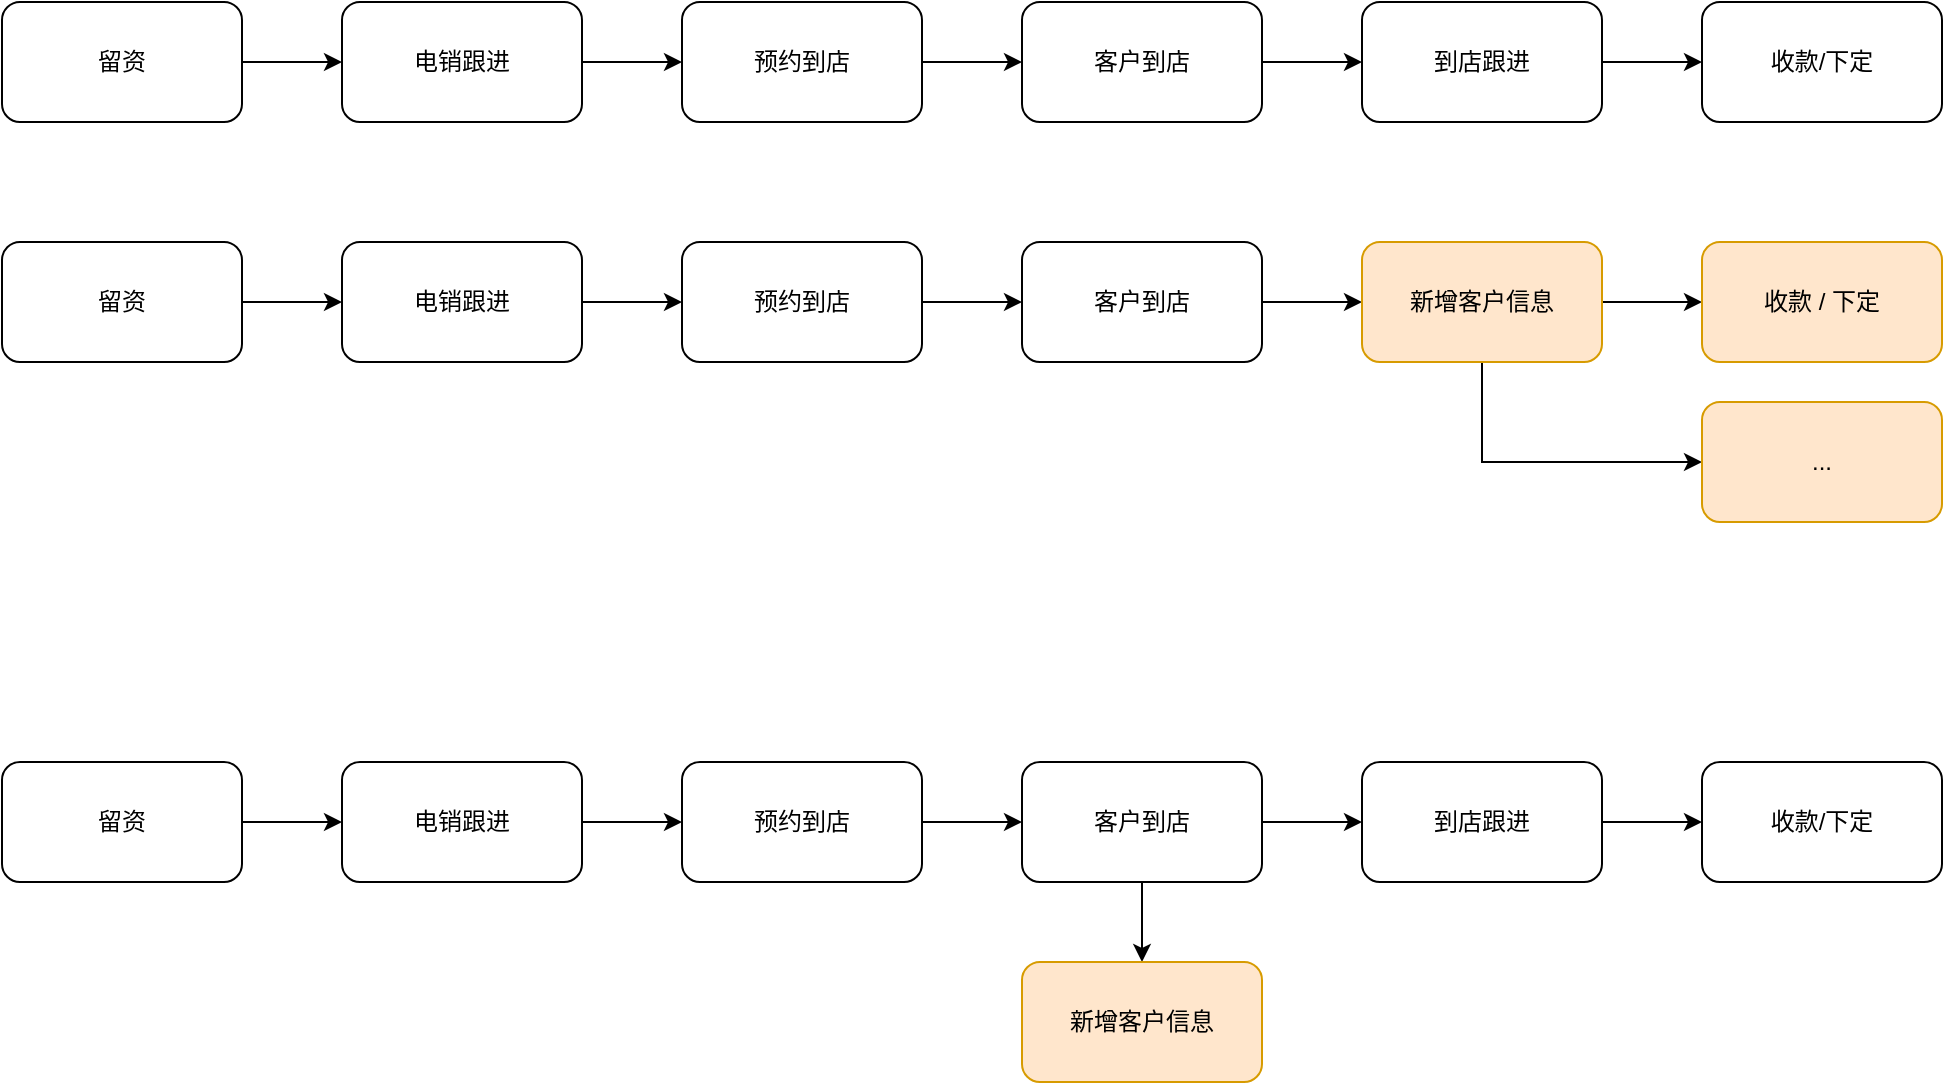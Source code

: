 <mxfile version="24.7.16">
  <diagram name="第 1 页" id="JM9GKxQx6SH2l0nmLLbk">
    <mxGraphModel dx="1434" dy="699" grid="1" gridSize="10" guides="1" tooltips="1" connect="1" arrows="1" fold="1" page="1" pageScale="1" pageWidth="827" pageHeight="1169" math="0" shadow="0">
      <root>
        <mxCell id="0" />
        <mxCell id="1" parent="0" />
        <mxCell id="dsJO9_RZdQ1BCROlyklF-7" style="edgeStyle=orthogonalEdgeStyle;rounded=0;orthogonalLoop=1;jettySize=auto;html=1;exitX=1;exitY=0.5;exitDx=0;exitDy=0;entryX=0;entryY=0.5;entryDx=0;entryDy=0;" edge="1" parent="1" source="dsJO9_RZdQ1BCROlyklF-1" target="dsJO9_RZdQ1BCROlyklF-2">
          <mxGeometry relative="1" as="geometry" />
        </mxCell>
        <mxCell id="dsJO9_RZdQ1BCROlyklF-1" value="留资" style="rounded=1;whiteSpace=wrap;html=1;" vertex="1" parent="1">
          <mxGeometry x="60" y="90" width="120" height="60" as="geometry" />
        </mxCell>
        <mxCell id="dsJO9_RZdQ1BCROlyklF-8" style="edgeStyle=orthogonalEdgeStyle;rounded=0;orthogonalLoop=1;jettySize=auto;html=1;exitX=1;exitY=0.5;exitDx=0;exitDy=0;entryX=0;entryY=0.5;entryDx=0;entryDy=0;" edge="1" parent="1" source="dsJO9_RZdQ1BCROlyklF-2" target="dsJO9_RZdQ1BCROlyklF-3">
          <mxGeometry relative="1" as="geometry" />
        </mxCell>
        <mxCell id="dsJO9_RZdQ1BCROlyklF-2" value="电销跟进" style="rounded=1;whiteSpace=wrap;html=1;" vertex="1" parent="1">
          <mxGeometry x="230" y="90" width="120" height="60" as="geometry" />
        </mxCell>
        <mxCell id="dsJO9_RZdQ1BCROlyklF-9" style="edgeStyle=orthogonalEdgeStyle;rounded=0;orthogonalLoop=1;jettySize=auto;html=1;exitX=1;exitY=0.5;exitDx=0;exitDy=0;entryX=0;entryY=0.5;entryDx=0;entryDy=0;" edge="1" parent="1" source="dsJO9_RZdQ1BCROlyklF-3" target="dsJO9_RZdQ1BCROlyklF-4">
          <mxGeometry relative="1" as="geometry" />
        </mxCell>
        <mxCell id="dsJO9_RZdQ1BCROlyklF-3" value="预约到店" style="rounded=1;whiteSpace=wrap;html=1;" vertex="1" parent="1">
          <mxGeometry x="400" y="90" width="120" height="60" as="geometry" />
        </mxCell>
        <mxCell id="dsJO9_RZdQ1BCROlyklF-10" style="edgeStyle=orthogonalEdgeStyle;rounded=0;orthogonalLoop=1;jettySize=auto;html=1;exitX=1;exitY=0.5;exitDx=0;exitDy=0;entryX=0;entryY=0.5;entryDx=0;entryDy=0;" edge="1" parent="1" source="dsJO9_RZdQ1BCROlyklF-4" target="dsJO9_RZdQ1BCROlyklF-5">
          <mxGeometry relative="1" as="geometry" />
        </mxCell>
        <mxCell id="dsJO9_RZdQ1BCROlyklF-4" value="客户到店" style="rounded=1;whiteSpace=wrap;html=1;" vertex="1" parent="1">
          <mxGeometry x="570" y="90" width="120" height="60" as="geometry" />
        </mxCell>
        <mxCell id="dsJO9_RZdQ1BCROlyklF-11" style="edgeStyle=orthogonalEdgeStyle;rounded=0;orthogonalLoop=1;jettySize=auto;html=1;exitX=1;exitY=0.5;exitDx=0;exitDy=0;entryX=0;entryY=0.5;entryDx=0;entryDy=0;" edge="1" parent="1" source="dsJO9_RZdQ1BCROlyklF-5" target="dsJO9_RZdQ1BCROlyklF-6">
          <mxGeometry relative="1" as="geometry" />
        </mxCell>
        <mxCell id="dsJO9_RZdQ1BCROlyklF-5" value="到店跟进" style="rounded=1;whiteSpace=wrap;html=1;" vertex="1" parent="1">
          <mxGeometry x="740" y="90" width="120" height="60" as="geometry" />
        </mxCell>
        <mxCell id="dsJO9_RZdQ1BCROlyklF-6" value="收款/下定" style="rounded=1;whiteSpace=wrap;html=1;" vertex="1" parent="1">
          <mxGeometry x="910" y="90" width="120" height="60" as="geometry" />
        </mxCell>
        <mxCell id="dsJO9_RZdQ1BCROlyklF-12" style="edgeStyle=orthogonalEdgeStyle;rounded=0;orthogonalLoop=1;jettySize=auto;html=1;exitX=1;exitY=0.5;exitDx=0;exitDy=0;entryX=0;entryY=0.5;entryDx=0;entryDy=0;" edge="1" parent="1" source="dsJO9_RZdQ1BCROlyklF-13" target="dsJO9_RZdQ1BCROlyklF-15">
          <mxGeometry relative="1" as="geometry" />
        </mxCell>
        <mxCell id="dsJO9_RZdQ1BCROlyklF-13" value="留资" style="rounded=1;whiteSpace=wrap;html=1;" vertex="1" parent="1">
          <mxGeometry x="60" y="210" width="120" height="60" as="geometry" />
        </mxCell>
        <mxCell id="dsJO9_RZdQ1BCROlyklF-14" style="edgeStyle=orthogonalEdgeStyle;rounded=0;orthogonalLoop=1;jettySize=auto;html=1;exitX=1;exitY=0.5;exitDx=0;exitDy=0;entryX=0;entryY=0.5;entryDx=0;entryDy=0;" edge="1" parent="1" source="dsJO9_RZdQ1BCROlyklF-15" target="dsJO9_RZdQ1BCROlyklF-17">
          <mxGeometry relative="1" as="geometry" />
        </mxCell>
        <mxCell id="dsJO9_RZdQ1BCROlyklF-15" value="电销跟进" style="rounded=1;whiteSpace=wrap;html=1;" vertex="1" parent="1">
          <mxGeometry x="230" y="210" width="120" height="60" as="geometry" />
        </mxCell>
        <mxCell id="dsJO9_RZdQ1BCROlyklF-16" style="edgeStyle=orthogonalEdgeStyle;rounded=0;orthogonalLoop=1;jettySize=auto;html=1;exitX=1;exitY=0.5;exitDx=0;exitDy=0;entryX=0;entryY=0.5;entryDx=0;entryDy=0;" edge="1" parent="1" source="dsJO9_RZdQ1BCROlyklF-17" target="dsJO9_RZdQ1BCROlyklF-19">
          <mxGeometry relative="1" as="geometry" />
        </mxCell>
        <mxCell id="dsJO9_RZdQ1BCROlyklF-17" value="预约到店" style="rounded=1;whiteSpace=wrap;html=1;" vertex="1" parent="1">
          <mxGeometry x="400" y="210" width="120" height="60" as="geometry" />
        </mxCell>
        <mxCell id="dsJO9_RZdQ1BCROlyklF-24" value="" style="edgeStyle=orthogonalEdgeStyle;rounded=0;orthogonalLoop=1;jettySize=auto;html=1;" edge="1" parent="1" source="dsJO9_RZdQ1BCROlyklF-19" target="dsJO9_RZdQ1BCROlyklF-23">
          <mxGeometry relative="1" as="geometry" />
        </mxCell>
        <mxCell id="dsJO9_RZdQ1BCROlyklF-19" value="客户到店" style="rounded=1;whiteSpace=wrap;html=1;" vertex="1" parent="1">
          <mxGeometry x="570" y="210" width="120" height="60" as="geometry" />
        </mxCell>
        <mxCell id="dsJO9_RZdQ1BCROlyklF-26" value="" style="edgeStyle=orthogonalEdgeStyle;rounded=0;orthogonalLoop=1;jettySize=auto;html=1;" edge="1" parent="1" source="dsJO9_RZdQ1BCROlyklF-23" target="dsJO9_RZdQ1BCROlyklF-25">
          <mxGeometry relative="1" as="geometry" />
        </mxCell>
        <mxCell id="dsJO9_RZdQ1BCROlyklF-32" style="edgeStyle=orthogonalEdgeStyle;rounded=0;orthogonalLoop=1;jettySize=auto;html=1;exitX=0.5;exitY=1;exitDx=0;exitDy=0;entryX=0;entryY=0.5;entryDx=0;entryDy=0;" edge="1" parent="1" source="dsJO9_RZdQ1BCROlyklF-23" target="dsJO9_RZdQ1BCROlyklF-31">
          <mxGeometry relative="1" as="geometry" />
        </mxCell>
        <mxCell id="dsJO9_RZdQ1BCROlyklF-23" value="新增客户信息" style="whiteSpace=wrap;html=1;rounded=1;fillColor=#ffe6cc;strokeColor=#d79b00;" vertex="1" parent="1">
          <mxGeometry x="740" y="210" width="120" height="60" as="geometry" />
        </mxCell>
        <mxCell id="dsJO9_RZdQ1BCROlyklF-25" value="收款 / 下定" style="whiteSpace=wrap;html=1;rounded=1;fillColor=#ffe6cc;strokeColor=#d79b00;" vertex="1" parent="1">
          <mxGeometry x="910" y="210" width="120" height="60" as="geometry" />
        </mxCell>
        <mxCell id="dsJO9_RZdQ1BCROlyklF-31" value="..." style="whiteSpace=wrap;html=1;rounded=1;fillColor=#ffe6cc;strokeColor=#d79b00;" vertex="1" parent="1">
          <mxGeometry x="910" y="290" width="120" height="60" as="geometry" />
        </mxCell>
        <mxCell id="dsJO9_RZdQ1BCROlyklF-33" style="edgeStyle=orthogonalEdgeStyle;rounded=0;orthogonalLoop=1;jettySize=auto;html=1;exitX=1;exitY=0.5;exitDx=0;exitDy=0;entryX=0;entryY=0.5;entryDx=0;entryDy=0;" edge="1" parent="1" source="dsJO9_RZdQ1BCROlyklF-34" target="dsJO9_RZdQ1BCROlyklF-36">
          <mxGeometry relative="1" as="geometry" />
        </mxCell>
        <mxCell id="dsJO9_RZdQ1BCROlyklF-34" value="留资" style="rounded=1;whiteSpace=wrap;html=1;" vertex="1" parent="1">
          <mxGeometry x="60" y="470" width="120" height="60" as="geometry" />
        </mxCell>
        <mxCell id="dsJO9_RZdQ1BCROlyklF-35" style="edgeStyle=orthogonalEdgeStyle;rounded=0;orthogonalLoop=1;jettySize=auto;html=1;exitX=1;exitY=0.5;exitDx=0;exitDy=0;entryX=0;entryY=0.5;entryDx=0;entryDy=0;" edge="1" parent="1" source="dsJO9_RZdQ1BCROlyklF-36" target="dsJO9_RZdQ1BCROlyklF-38">
          <mxGeometry relative="1" as="geometry" />
        </mxCell>
        <mxCell id="dsJO9_RZdQ1BCROlyklF-36" value="电销跟进" style="rounded=1;whiteSpace=wrap;html=1;" vertex="1" parent="1">
          <mxGeometry x="230" y="470" width="120" height="60" as="geometry" />
        </mxCell>
        <mxCell id="dsJO9_RZdQ1BCROlyklF-37" style="edgeStyle=orthogonalEdgeStyle;rounded=0;orthogonalLoop=1;jettySize=auto;html=1;exitX=1;exitY=0.5;exitDx=0;exitDy=0;entryX=0;entryY=0.5;entryDx=0;entryDy=0;" edge="1" parent="1" source="dsJO9_RZdQ1BCROlyklF-38" target="dsJO9_RZdQ1BCROlyklF-40">
          <mxGeometry relative="1" as="geometry" />
        </mxCell>
        <mxCell id="dsJO9_RZdQ1BCROlyklF-38" value="预约到店" style="rounded=1;whiteSpace=wrap;html=1;" vertex="1" parent="1">
          <mxGeometry x="400" y="470" width="120" height="60" as="geometry" />
        </mxCell>
        <mxCell id="dsJO9_RZdQ1BCROlyklF-39" style="edgeStyle=orthogonalEdgeStyle;rounded=0;orthogonalLoop=1;jettySize=auto;html=1;exitX=1;exitY=0.5;exitDx=0;exitDy=0;entryX=0;entryY=0.5;entryDx=0;entryDy=0;" edge="1" parent="1" source="dsJO9_RZdQ1BCROlyklF-40" target="dsJO9_RZdQ1BCROlyklF-42">
          <mxGeometry relative="1" as="geometry" />
        </mxCell>
        <mxCell id="dsJO9_RZdQ1BCROlyklF-48" style="edgeStyle=orthogonalEdgeStyle;rounded=0;orthogonalLoop=1;jettySize=auto;html=1;exitX=0.5;exitY=1;exitDx=0;exitDy=0;entryX=0.5;entryY=0;entryDx=0;entryDy=0;" edge="1" parent="1" source="dsJO9_RZdQ1BCROlyklF-40" target="dsJO9_RZdQ1BCROlyklF-47">
          <mxGeometry relative="1" as="geometry" />
        </mxCell>
        <mxCell id="dsJO9_RZdQ1BCROlyklF-40" value="客户到店" style="rounded=1;whiteSpace=wrap;html=1;" vertex="1" parent="1">
          <mxGeometry x="570" y="470" width="120" height="60" as="geometry" />
        </mxCell>
        <mxCell id="dsJO9_RZdQ1BCROlyklF-41" style="edgeStyle=orthogonalEdgeStyle;rounded=0;orthogonalLoop=1;jettySize=auto;html=1;exitX=1;exitY=0.5;exitDx=0;exitDy=0;entryX=0;entryY=0.5;entryDx=0;entryDy=0;" edge="1" parent="1" source="dsJO9_RZdQ1BCROlyklF-42" target="dsJO9_RZdQ1BCROlyklF-43">
          <mxGeometry relative="1" as="geometry" />
        </mxCell>
        <mxCell id="dsJO9_RZdQ1BCROlyklF-42" value="到店跟进" style="rounded=1;whiteSpace=wrap;html=1;" vertex="1" parent="1">
          <mxGeometry x="740" y="470" width="120" height="60" as="geometry" />
        </mxCell>
        <mxCell id="dsJO9_RZdQ1BCROlyklF-43" value="收款/下定" style="rounded=1;whiteSpace=wrap;html=1;" vertex="1" parent="1">
          <mxGeometry x="910" y="470" width="120" height="60" as="geometry" />
        </mxCell>
        <mxCell id="dsJO9_RZdQ1BCROlyklF-47" value="新增客户信息" style="rounded=1;whiteSpace=wrap;html=1;fillColor=#ffe6cc;strokeColor=#d79b00;" vertex="1" parent="1">
          <mxGeometry x="570" y="570" width="120" height="60" as="geometry" />
        </mxCell>
      </root>
    </mxGraphModel>
  </diagram>
</mxfile>
